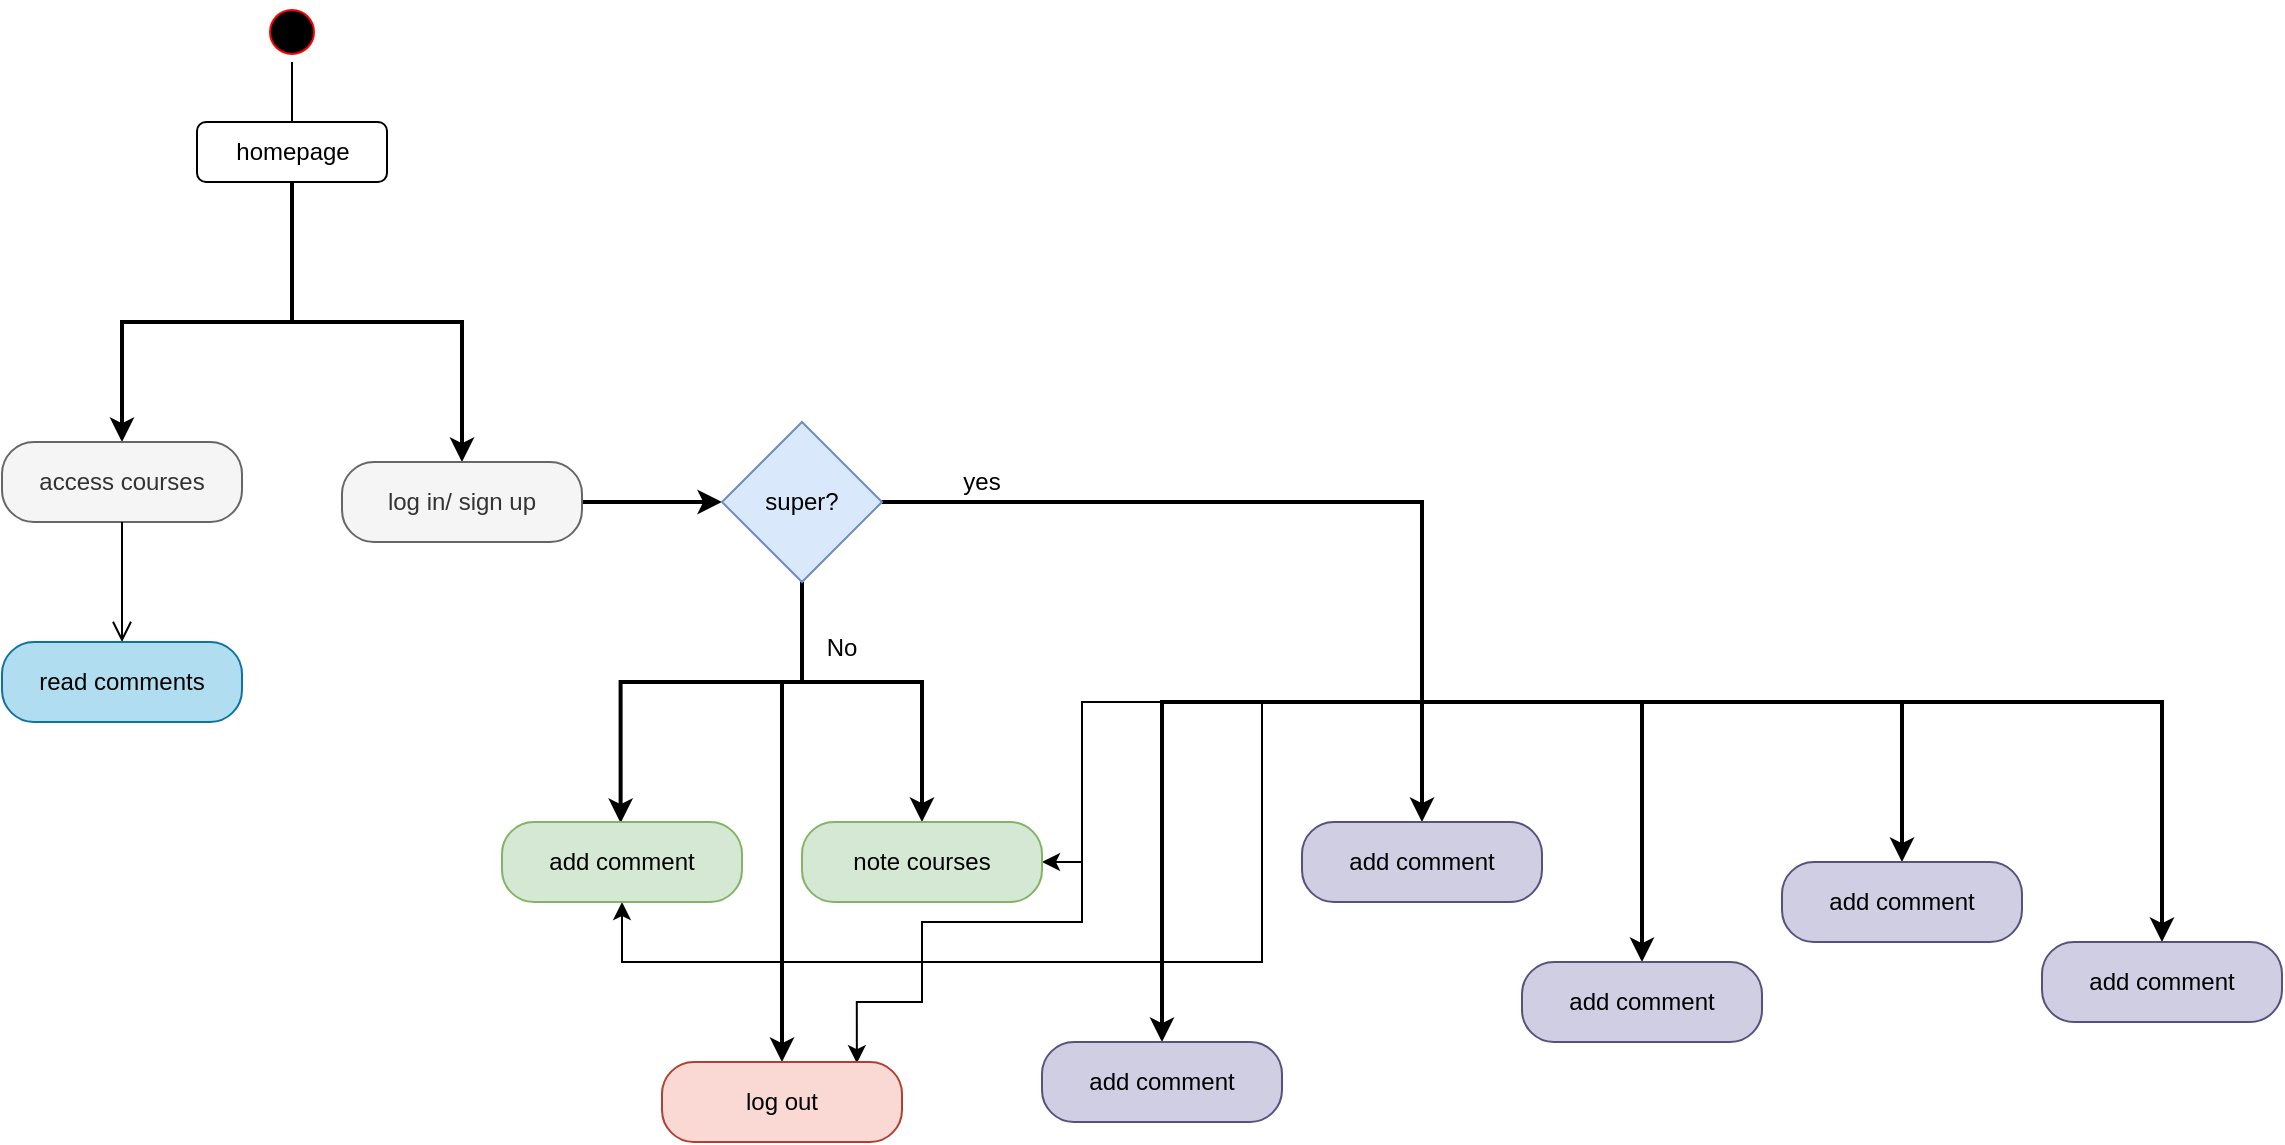 <mxfile version="14.6.13" type="device"><diagram name="Page-1" id="e7e014a7-5840-1c2e-5031-d8a46d1fe8dd"><mxGraphModel dx="2876" dy="987" grid="1" gridSize="10" guides="1" tooltips="1" connect="1" arrows="1" fold="1" page="1" pageScale="1" pageWidth="1169" pageHeight="826" background="#ffffff" math="0" shadow="0"><root><mxCell id="0"/><mxCell id="1" parent="0"/><mxCell id="oRntGCsYqbBlQTTmhgzN-42" style="edgeStyle=orthogonalEdgeStyle;rounded=0;orthogonalLoop=1;jettySize=auto;html=1;" edge="1" parent="1" source="oRntGCsYqbBlQTTmhgzN-41"><mxGeometry relative="1" as="geometry"><mxPoint x="135" y="160" as="targetPoint"/></mxGeometry></mxCell><mxCell id="oRntGCsYqbBlQTTmhgzN-41" value="" style="ellipse;shape=startState;fillColor=#000000;strokeColor=#ff0000;" vertex="1" parent="1"><mxGeometry x="120" y="80" width="30" height="30" as="geometry"/></mxCell><mxCell id="oRntGCsYqbBlQTTmhgzN-51" style="edgeStyle=orthogonalEdgeStyle;rounded=0;orthogonalLoop=1;jettySize=auto;html=1;entryX=0.5;entryY=0;entryDx=0;entryDy=0;strokeWidth=2;" edge="1" parent="1" source="oRntGCsYqbBlQTTmhgzN-43" target="oRntGCsYqbBlQTTmhgzN-45"><mxGeometry relative="1" as="geometry"><Array as="points"><mxPoint x="135" y="240"/><mxPoint x="50" y="240"/></Array></mxGeometry></mxCell><mxCell id="oRntGCsYqbBlQTTmhgzN-52" style="edgeStyle=orthogonalEdgeStyle;rounded=0;orthogonalLoop=1;jettySize=auto;html=1;strokeWidth=2;" edge="1" parent="1" source="oRntGCsYqbBlQTTmhgzN-43"><mxGeometry relative="1" as="geometry"><mxPoint x="220" y="310" as="targetPoint"/><Array as="points"><mxPoint x="135" y="240"/><mxPoint x="220" y="240"/></Array></mxGeometry></mxCell><mxCell id="oRntGCsYqbBlQTTmhgzN-43" value="homepage" style="rounded=1;whiteSpace=wrap;html=1;" vertex="1" parent="1"><mxGeometry x="87.5" y="140" width="95" height="30" as="geometry"/></mxCell><mxCell id="oRntGCsYqbBlQTTmhgzN-45" value="access courses" style="rounded=1;whiteSpace=wrap;html=1;arcSize=40;fontColor=#333333;fillColor=#f5f5f5;strokeColor=#666666;" vertex="1" parent="1"><mxGeometry x="-10" y="300" width="120" height="40" as="geometry"/></mxCell><mxCell id="oRntGCsYqbBlQTTmhgzN-46" value="" style="edgeStyle=orthogonalEdgeStyle;html=1;verticalAlign=bottom;endArrow=open;endSize=8;" edge="1" source="oRntGCsYqbBlQTTmhgzN-45" parent="1"><mxGeometry relative="1" as="geometry"><mxPoint x="50" y="400" as="targetPoint"/></mxGeometry></mxCell><mxCell id="oRntGCsYqbBlQTTmhgzN-53" value="read comments" style="rounded=1;whiteSpace=wrap;html=1;arcSize=40;fillColor=#b1ddf0;strokeColor=#10739e;" vertex="1" parent="1"><mxGeometry x="-10" y="400" width="120" height="40" as="geometry"/></mxCell><mxCell id="oRntGCsYqbBlQTTmhgzN-58" value="" style="edgeStyle=orthogonalEdgeStyle;rounded=0;orthogonalLoop=1;jettySize=auto;html=1;strokeWidth=2;" edge="1" parent="1" source="oRntGCsYqbBlQTTmhgzN-55" target="oRntGCsYqbBlQTTmhgzN-59"><mxGeometry relative="1" as="geometry"><mxPoint x="320" y="330" as="targetPoint"/></mxGeometry></mxCell><mxCell id="oRntGCsYqbBlQTTmhgzN-55" value="log in/ sign up" style="rounded=1;whiteSpace=wrap;html=1;arcSize=40;fontColor=#333333;fillColor=#f5f5f5;strokeColor=#666666;" vertex="1" parent="1"><mxGeometry x="160" y="310" width="120" height="40" as="geometry"/></mxCell><mxCell id="oRntGCsYqbBlQTTmhgzN-61" value="" style="edgeStyle=orthogonalEdgeStyle;rounded=0;orthogonalLoop=1;jettySize=auto;html=1;strokeWidth=2;entryX=0.411;entryY=0.013;entryDx=0;entryDy=0;entryPerimeter=0;" edge="1" parent="1" source="oRntGCsYqbBlQTTmhgzN-59"><mxGeometry relative="1" as="geometry"><mxPoint x="299.32" y="490.52" as="targetPoint"/><Array as="points"><mxPoint x="390" y="420"/><mxPoint x="299" y="420"/></Array></mxGeometry></mxCell><mxCell id="oRntGCsYqbBlQTTmhgzN-63" style="edgeStyle=orthogonalEdgeStyle;rounded=0;orthogonalLoop=1;jettySize=auto;html=1;strokeWidth=2;" edge="1" parent="1" source="oRntGCsYqbBlQTTmhgzN-59"><mxGeometry relative="1" as="geometry"><mxPoint x="450" y="490" as="targetPoint"/><Array as="points"><mxPoint x="390" y="420"/><mxPoint x="450" y="420"/></Array></mxGeometry></mxCell><mxCell id="oRntGCsYqbBlQTTmhgzN-69" value="" style="edgeStyle=orthogonalEdgeStyle;rounded=0;orthogonalLoop=1;jettySize=auto;html=1;strokeWidth=2;" edge="1" parent="1" source="oRntGCsYqbBlQTTmhgzN-59"><mxGeometry relative="1" as="geometry"><mxPoint x="700" y="490" as="targetPoint"/><Array as="points"><mxPoint x="700" y="330"/></Array></mxGeometry></mxCell><mxCell id="oRntGCsYqbBlQTTmhgzN-72" style="edgeStyle=orthogonalEdgeStyle;rounded=0;orthogonalLoop=1;jettySize=auto;html=1;strokeWidth=2;" edge="1" parent="1" source="oRntGCsYqbBlQTTmhgzN-59"><mxGeometry relative="1" as="geometry"><mxPoint x="940" y="510" as="targetPoint"/><Array as="points"><mxPoint x="700" y="330"/><mxPoint x="700" y="430"/><mxPoint x="940" y="430"/><mxPoint x="940" y="490"/></Array></mxGeometry></mxCell><mxCell id="oRntGCsYqbBlQTTmhgzN-73" style="edgeStyle=orthogonalEdgeStyle;rounded=0;orthogonalLoop=1;jettySize=auto;html=1;strokeWidth=2;" edge="1" parent="1" source="oRntGCsYqbBlQTTmhgzN-59"><mxGeometry relative="1" as="geometry"><mxPoint x="810" y="560" as="targetPoint"/><Array as="points"><mxPoint x="700" y="330"/><mxPoint x="700" y="430"/><mxPoint x="810" y="430"/></Array></mxGeometry></mxCell><mxCell id="oRntGCsYqbBlQTTmhgzN-74" style="edgeStyle=orthogonalEdgeStyle;rounded=0;orthogonalLoop=1;jettySize=auto;html=1;strokeWidth=2;" edge="1" parent="1" source="oRntGCsYqbBlQTTmhgzN-59"><mxGeometry relative="1" as="geometry"><mxPoint x="570" y="600" as="targetPoint"/><Array as="points"><mxPoint x="700" y="330"/><mxPoint x="700" y="430"/><mxPoint x="570" y="430"/></Array></mxGeometry></mxCell><mxCell id="oRntGCsYqbBlQTTmhgzN-75" style="edgeStyle=orthogonalEdgeStyle;rounded=0;orthogonalLoop=1;jettySize=auto;html=1;strokeWidth=2;" edge="1" parent="1" source="oRntGCsYqbBlQTTmhgzN-59"><mxGeometry relative="1" as="geometry"><mxPoint x="1070" y="550" as="targetPoint"/><Array as="points"><mxPoint x="700" y="330"/><mxPoint x="700" y="430"/><mxPoint x="1070" y="430"/></Array></mxGeometry></mxCell><mxCell id="oRntGCsYqbBlQTTmhgzN-84" style="edgeStyle=orthogonalEdgeStyle;rounded=0;orthogonalLoop=1;jettySize=auto;html=1;strokeWidth=1;entryX=0.812;entryY=0.015;entryDx=0;entryDy=0;entryPerimeter=0;" edge="1" parent="1" source="oRntGCsYqbBlQTTmhgzN-59" target="oRntGCsYqbBlQTTmhgzN-82"><mxGeometry relative="1" as="geometry"><mxPoint x="900" y="330" as="targetPoint"/><Array as="points"><mxPoint x="700" y="330"/><mxPoint x="700" y="430"/><mxPoint x="530" y="430"/><mxPoint x="530" y="540"/><mxPoint x="450" y="540"/><mxPoint x="450" y="580"/><mxPoint x="417" y="580"/></Array></mxGeometry></mxCell><mxCell id="oRntGCsYqbBlQTTmhgzN-86" style="edgeStyle=orthogonalEdgeStyle;rounded=0;orthogonalLoop=1;jettySize=auto;html=1;strokeColor=#000000;strokeWidth=1;entryX=1;entryY=0.5;entryDx=0;entryDy=0;" edge="1" parent="1" source="oRntGCsYqbBlQTTmhgzN-59" target="oRntGCsYqbBlQTTmhgzN-66"><mxGeometry relative="1" as="geometry"><mxPoint x="530" y="500" as="targetPoint"/><Array as="points"><mxPoint x="700" y="330"/><mxPoint x="700" y="430"/><mxPoint x="530" y="430"/><mxPoint x="530" y="510"/></Array></mxGeometry></mxCell><mxCell id="oRntGCsYqbBlQTTmhgzN-87" style="edgeStyle=orthogonalEdgeStyle;rounded=0;orthogonalLoop=1;jettySize=auto;html=1;strokeColor=#000000;strokeWidth=1;entryX=0.5;entryY=1;entryDx=0;entryDy=0;" edge="1" parent="1" source="oRntGCsYqbBlQTTmhgzN-59" target="oRntGCsYqbBlQTTmhgzN-83"><mxGeometry relative="1" as="geometry"><mxPoint x="270" y="580" as="targetPoint"/><Array as="points"><mxPoint x="700" y="330"/><mxPoint x="700" y="430"/><mxPoint x="620" y="430"/><mxPoint x="620" y="560"/><mxPoint x="300" y="560"/></Array></mxGeometry></mxCell><mxCell id="oRntGCsYqbBlQTTmhgzN-59" value="super?" style="rhombus;whiteSpace=wrap;html=1;strokeWidth=1;fillColor=#dae8fc;strokeColor=#6c8ebf;" vertex="1" parent="1"><mxGeometry x="350" y="290" width="80" height="80" as="geometry"/></mxCell><mxCell id="oRntGCsYqbBlQTTmhgzN-81" value="" style="edgeStyle=orthogonalEdgeStyle;rounded=0;orthogonalLoop=1;jettySize=auto;html=1;strokeWidth=2;" edge="1" parent="1"><mxGeometry relative="1" as="geometry"><mxPoint x="320" y="420" as="sourcePoint"/><mxPoint x="380" y="610" as="targetPoint"/><Array as="points"><mxPoint x="380" y="420"/><mxPoint x="380" y="570"/></Array></mxGeometry></mxCell><mxCell id="oRntGCsYqbBlQTTmhgzN-62" value="No" style="text;html=1;strokeColor=none;fillColor=none;align=center;verticalAlign=middle;whiteSpace=wrap;rounded=0;" vertex="1" parent="1"><mxGeometry x="390" y="393" width="40" height="20" as="geometry"/></mxCell><mxCell id="oRntGCsYqbBlQTTmhgzN-66" value="note courses" style="rounded=1;whiteSpace=wrap;html=1;arcSize=40;fillColor=#d5e8d4;strokeColor=#82b366;" vertex="1" parent="1"><mxGeometry x="390" y="490" width="120" height="40" as="geometry"/></mxCell><mxCell id="oRntGCsYqbBlQTTmhgzN-71" value="yes" style="text;html=1;strokeColor=none;fillColor=none;align=center;verticalAlign=middle;whiteSpace=wrap;rounded=0;" vertex="1" parent="1"><mxGeometry x="460" y="310" width="40" height="20" as="geometry"/></mxCell><mxCell id="oRntGCsYqbBlQTTmhgzN-76" value="add comment" style="rounded=1;whiteSpace=wrap;html=1;arcSize=40;fillColor=#d0cee2;strokeColor=#56517e;" vertex="1" parent="1"><mxGeometry x="510" y="600" width="120" height="40" as="geometry"/></mxCell><mxCell id="oRntGCsYqbBlQTTmhgzN-77" value="add comment" style="rounded=1;whiteSpace=wrap;html=1;arcSize=40;fillColor=#d0cee2;strokeColor=#56517e;" vertex="1" parent="1"><mxGeometry x="1010" y="550" width="120" height="40" as="geometry"/></mxCell><mxCell id="oRntGCsYqbBlQTTmhgzN-78" value="add comment" style="rounded=1;whiteSpace=wrap;html=1;arcSize=40;fillColor=#d0cee2;strokeColor=#56517e;" vertex="1" parent="1"><mxGeometry x="880" y="510" width="120" height="40" as="geometry"/></mxCell><mxCell id="oRntGCsYqbBlQTTmhgzN-79" value="add comment" style="rounded=1;whiteSpace=wrap;html=1;arcSize=40;fillColor=#d0cee2;strokeColor=#56517e;" vertex="1" parent="1"><mxGeometry x="750" y="560" width="120" height="40" as="geometry"/></mxCell><mxCell id="oRntGCsYqbBlQTTmhgzN-80" value="add comment" style="rounded=1;whiteSpace=wrap;html=1;arcSize=40;fillColor=#d0cee2;strokeColor=#56517e;" vertex="1" parent="1"><mxGeometry x="640" y="490" width="120" height="40" as="geometry"/></mxCell><mxCell id="oRntGCsYqbBlQTTmhgzN-82" value="log out" style="rounded=1;whiteSpace=wrap;html=1;arcSize=40;fillColor=#fad9d5;strokeColor=#ae4132;" vertex="1" parent="1"><mxGeometry x="320" y="610" width="120" height="40" as="geometry"/></mxCell><mxCell id="oRntGCsYqbBlQTTmhgzN-83" value="add comment" style="rounded=1;whiteSpace=wrap;html=1;arcSize=40;fillColor=#d5e8d4;strokeColor=#82b366;" vertex="1" parent="1"><mxGeometry x="240" y="490" width="120" height="40" as="geometry"/></mxCell></root></mxGraphModel></diagram></mxfile>